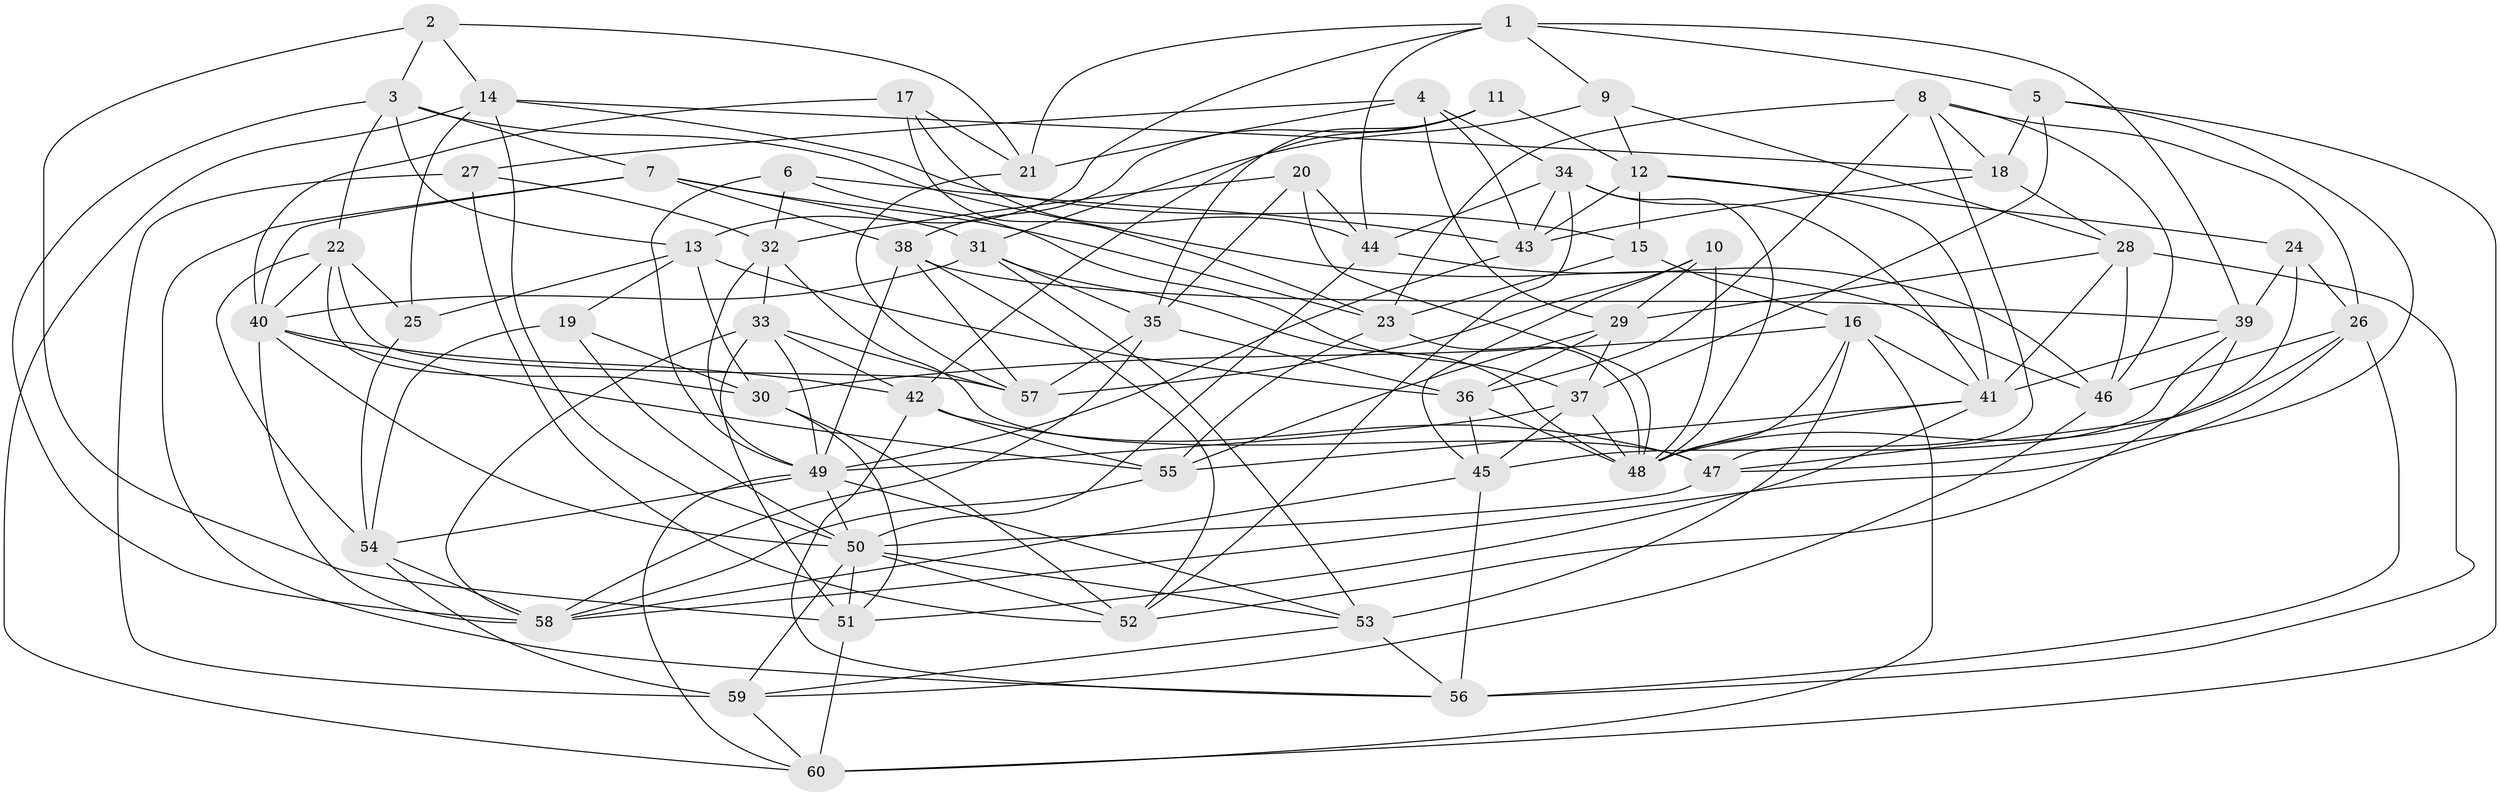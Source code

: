// original degree distribution, {4: 1.0}
// Generated by graph-tools (version 1.1) at 2025/50/03/09/25 03:50:56]
// undirected, 60 vertices, 175 edges
graph export_dot {
graph [start="1"]
  node [color=gray90,style=filled];
  1;
  2;
  3;
  4;
  5;
  6;
  7;
  8;
  9;
  10;
  11;
  12;
  13;
  14;
  15;
  16;
  17;
  18;
  19;
  20;
  21;
  22;
  23;
  24;
  25;
  26;
  27;
  28;
  29;
  30;
  31;
  32;
  33;
  34;
  35;
  36;
  37;
  38;
  39;
  40;
  41;
  42;
  43;
  44;
  45;
  46;
  47;
  48;
  49;
  50;
  51;
  52;
  53;
  54;
  55;
  56;
  57;
  58;
  59;
  60;
  1 -- 5 [weight=1.0];
  1 -- 9 [weight=1.0];
  1 -- 13 [weight=1.0];
  1 -- 21 [weight=1.0];
  1 -- 39 [weight=1.0];
  1 -- 44 [weight=1.0];
  2 -- 3 [weight=1.0];
  2 -- 14 [weight=1.0];
  2 -- 21 [weight=1.0];
  2 -- 51 [weight=1.0];
  3 -- 7 [weight=1.0];
  3 -- 13 [weight=1.0];
  3 -- 22 [weight=1.0];
  3 -- 46 [weight=1.0];
  3 -- 58 [weight=1.0];
  4 -- 21 [weight=2.0];
  4 -- 27 [weight=1.0];
  4 -- 29 [weight=1.0];
  4 -- 34 [weight=1.0];
  4 -- 43 [weight=1.0];
  5 -- 18 [weight=2.0];
  5 -- 37 [weight=1.0];
  5 -- 47 [weight=1.0];
  5 -- 60 [weight=1.0];
  6 -- 32 [weight=1.0];
  6 -- 37 [weight=1.0];
  6 -- 43 [weight=1.0];
  6 -- 49 [weight=1.0];
  7 -- 23 [weight=1.0];
  7 -- 31 [weight=1.0];
  7 -- 38 [weight=1.0];
  7 -- 40 [weight=1.0];
  7 -- 56 [weight=1.0];
  8 -- 18 [weight=1.0];
  8 -- 23 [weight=1.0];
  8 -- 26 [weight=1.0];
  8 -- 36 [weight=1.0];
  8 -- 46 [weight=1.0];
  8 -- 47 [weight=1.0];
  9 -- 12 [weight=1.0];
  9 -- 28 [weight=1.0];
  9 -- 31 [weight=1.0];
  10 -- 29 [weight=1.0];
  10 -- 45 [weight=1.0];
  10 -- 48 [weight=1.0];
  10 -- 57 [weight=1.0];
  11 -- 12 [weight=1.0];
  11 -- 35 [weight=1.0];
  11 -- 38 [weight=1.0];
  11 -- 42 [weight=1.0];
  12 -- 15 [weight=1.0];
  12 -- 24 [weight=1.0];
  12 -- 41 [weight=1.0];
  12 -- 43 [weight=1.0];
  13 -- 19 [weight=1.0];
  13 -- 25 [weight=1.0];
  13 -- 30 [weight=1.0];
  13 -- 36 [weight=1.0];
  14 -- 15 [weight=1.0];
  14 -- 18 [weight=1.0];
  14 -- 25 [weight=1.0];
  14 -- 50 [weight=1.0];
  14 -- 60 [weight=1.0];
  15 -- 16 [weight=1.0];
  15 -- 23 [weight=1.0];
  16 -- 30 [weight=1.0];
  16 -- 41 [weight=1.0];
  16 -- 48 [weight=1.0];
  16 -- 53 [weight=1.0];
  16 -- 60 [weight=1.0];
  17 -- 21 [weight=1.0];
  17 -- 23 [weight=1.0];
  17 -- 40 [weight=1.0];
  17 -- 44 [weight=1.0];
  18 -- 28 [weight=1.0];
  18 -- 43 [weight=1.0];
  19 -- 30 [weight=1.0];
  19 -- 50 [weight=1.0];
  19 -- 54 [weight=1.0];
  20 -- 32 [weight=1.0];
  20 -- 35 [weight=1.0];
  20 -- 44 [weight=1.0];
  20 -- 48 [weight=1.0];
  21 -- 57 [weight=1.0];
  22 -- 25 [weight=1.0];
  22 -- 30 [weight=1.0];
  22 -- 40 [weight=1.0];
  22 -- 54 [weight=1.0];
  22 -- 57 [weight=1.0];
  23 -- 48 [weight=1.0];
  23 -- 55 [weight=1.0];
  24 -- 26 [weight=1.0];
  24 -- 39 [weight=1.0];
  24 -- 47 [weight=1.0];
  25 -- 54 [weight=1.0];
  26 -- 46 [weight=1.0];
  26 -- 48 [weight=1.0];
  26 -- 56 [weight=1.0];
  26 -- 58 [weight=1.0];
  27 -- 32 [weight=1.0];
  27 -- 52 [weight=1.0];
  27 -- 59 [weight=1.0];
  28 -- 29 [weight=1.0];
  28 -- 41 [weight=1.0];
  28 -- 46 [weight=1.0];
  28 -- 56 [weight=1.0];
  29 -- 36 [weight=1.0];
  29 -- 37 [weight=1.0];
  29 -- 55 [weight=1.0];
  30 -- 51 [weight=1.0];
  30 -- 52 [weight=1.0];
  31 -- 35 [weight=1.0];
  31 -- 40 [weight=1.0];
  31 -- 48 [weight=1.0];
  31 -- 53 [weight=1.0];
  32 -- 33 [weight=1.0];
  32 -- 47 [weight=1.0];
  32 -- 49 [weight=1.0];
  33 -- 42 [weight=1.0];
  33 -- 49 [weight=1.0];
  33 -- 51 [weight=1.0];
  33 -- 57 [weight=1.0];
  33 -- 58 [weight=1.0];
  34 -- 41 [weight=1.0];
  34 -- 43 [weight=1.0];
  34 -- 44 [weight=1.0];
  34 -- 48 [weight=1.0];
  34 -- 52 [weight=1.0];
  35 -- 36 [weight=1.0];
  35 -- 57 [weight=1.0];
  35 -- 58 [weight=1.0];
  36 -- 45 [weight=1.0];
  36 -- 48 [weight=1.0];
  37 -- 45 [weight=1.0];
  37 -- 48 [weight=1.0];
  37 -- 49 [weight=1.0];
  38 -- 39 [weight=1.0];
  38 -- 49 [weight=1.0];
  38 -- 52 [weight=1.0];
  38 -- 57 [weight=1.0];
  39 -- 41 [weight=1.0];
  39 -- 45 [weight=1.0];
  39 -- 52 [weight=1.0];
  40 -- 42 [weight=1.0];
  40 -- 50 [weight=1.0];
  40 -- 55 [weight=1.0];
  40 -- 58 [weight=1.0];
  41 -- 48 [weight=1.0];
  41 -- 51 [weight=1.0];
  41 -- 55 [weight=1.0];
  42 -- 47 [weight=1.0];
  42 -- 55 [weight=1.0];
  42 -- 56 [weight=1.0];
  43 -- 49 [weight=1.0];
  44 -- 46 [weight=1.0];
  44 -- 50 [weight=1.0];
  45 -- 56 [weight=1.0];
  45 -- 58 [weight=1.0];
  46 -- 59 [weight=1.0];
  47 -- 50 [weight=1.0];
  49 -- 50 [weight=1.0];
  49 -- 53 [weight=1.0];
  49 -- 54 [weight=1.0];
  49 -- 60 [weight=1.0];
  50 -- 51 [weight=1.0];
  50 -- 52 [weight=1.0];
  50 -- 53 [weight=1.0];
  50 -- 59 [weight=1.0];
  51 -- 60 [weight=1.0];
  53 -- 56 [weight=1.0];
  53 -- 59 [weight=1.0];
  54 -- 58 [weight=1.0];
  54 -- 59 [weight=1.0];
  55 -- 58 [weight=1.0];
  59 -- 60 [weight=1.0];
}

